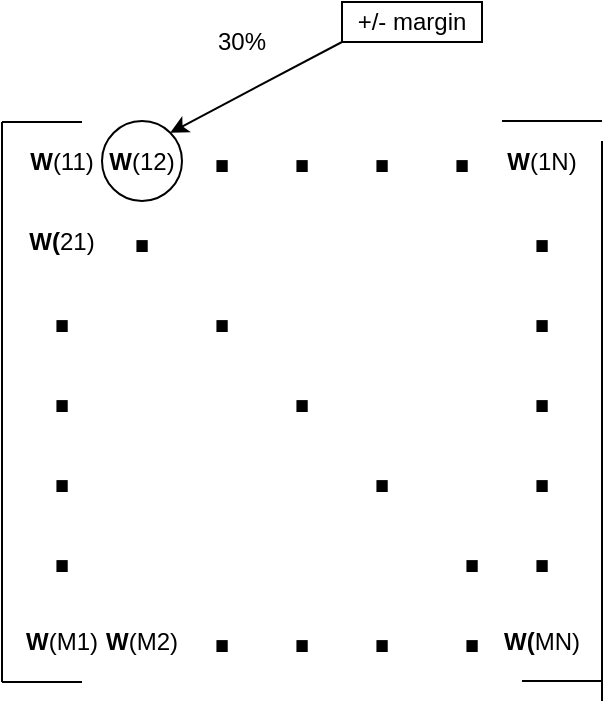<mxfile version="14.9.8" type="device"><diagram id="spedU0RaH-m2mC2FeE5h" name="Page-1"><mxGraphModel dx="868" dy="425" grid="1" gridSize="10" guides="1" tooltips="1" connect="1" arrows="1" fold="1" page="1" pageScale="1" pageWidth="850" pageHeight="1100" math="0" shadow="0"><root><mxCell id="0"/><mxCell id="1" parent="0"/><mxCell id="l7c840R-5Qsuhp-aORZ6-1" value="" style="endArrow=none;html=1;" edge="1" parent="1"><mxGeometry width="50" height="50" relative="1" as="geometry"><mxPoint x="190" y="480" as="sourcePoint"/><mxPoint x="190" y="200" as="targetPoint"/></mxGeometry></mxCell><mxCell id="l7c840R-5Qsuhp-aORZ6-2" value="" style="endArrow=none;html=1;" edge="1" parent="1"><mxGeometry width="50" height="50" relative="1" as="geometry"><mxPoint x="190" y="200" as="sourcePoint"/><mxPoint x="230" y="200" as="targetPoint"/></mxGeometry></mxCell><mxCell id="l7c840R-5Qsuhp-aORZ6-3" value="" style="endArrow=none;html=1;" edge="1" parent="1"><mxGeometry width="50" height="50" relative="1" as="geometry"><mxPoint x="190" y="480" as="sourcePoint"/><mxPoint x="230" y="480" as="targetPoint"/></mxGeometry></mxCell><mxCell id="l7c840R-5Qsuhp-aORZ6-4" value="" style="endArrow=none;html=1;" edge="1" parent="1"><mxGeometry width="50" height="50" relative="1" as="geometry"><mxPoint x="490" y="489.5" as="sourcePoint"/><mxPoint x="490" y="209.5" as="targetPoint"/></mxGeometry></mxCell><mxCell id="l7c840R-5Qsuhp-aORZ6-5" value="" style="endArrow=none;html=1;" edge="1" parent="1"><mxGeometry width="50" height="50" relative="1" as="geometry"><mxPoint x="490" y="199.5" as="sourcePoint"/><mxPoint x="440" y="199.5" as="targetPoint"/></mxGeometry></mxCell><mxCell id="l7c840R-5Qsuhp-aORZ6-6" value="" style="endArrow=none;html=1;" edge="1" parent="1"><mxGeometry width="50" height="50" relative="1" as="geometry"><mxPoint x="490" y="479.5" as="sourcePoint"/><mxPoint x="450" y="479.5" as="targetPoint"/></mxGeometry></mxCell><mxCell id="l7c840R-5Qsuhp-aORZ6-7" value="&lt;b&gt;W&lt;/b&gt;(11)" style="text;html=1;strokeColor=none;fillColor=none;align=center;verticalAlign=middle;whiteSpace=wrap;rounded=0;" vertex="1" parent="1"><mxGeometry x="200" y="210" width="40" height="20" as="geometry"/></mxCell><mxCell id="l7c840R-5Qsuhp-aORZ6-11" value="&lt;b&gt;W&lt;/b&gt;(12)" style="text;html=1;strokeColor=none;fillColor=none;align=center;verticalAlign=middle;whiteSpace=wrap;rounded=0;" vertex="1" parent="1"><mxGeometry x="240" y="210" width="40" height="20" as="geometry"/></mxCell><mxCell id="l7c840R-5Qsuhp-aORZ6-12" value="&lt;b&gt;W(&lt;/b&gt;21)" style="text;html=1;strokeColor=none;fillColor=none;align=center;verticalAlign=middle;whiteSpace=wrap;rounded=0;" vertex="1" parent="1"><mxGeometry x="200" y="250" width="40" height="20" as="geometry"/></mxCell><mxCell id="l7c840R-5Qsuhp-aORZ6-14" value="&lt;b&gt;W&lt;/b&gt;(M1)" style="text;html=1;strokeColor=none;fillColor=none;align=center;verticalAlign=middle;whiteSpace=wrap;rounded=0;" vertex="1" parent="1"><mxGeometry x="200" y="450" width="40" height="20" as="geometry"/></mxCell><mxCell id="l7c840R-5Qsuhp-aORZ6-15" value="&lt;b&gt;W(&lt;/b&gt;MN)" style="text;html=1;strokeColor=none;fillColor=none;align=center;verticalAlign=middle;whiteSpace=wrap;rounded=0;" vertex="1" parent="1"><mxGeometry x="440" y="449.5" width="40" height="20" as="geometry"/></mxCell><mxCell id="l7c840R-5Qsuhp-aORZ6-16" value="&lt;b&gt;W&lt;/b&gt;(1N)" style="text;html=1;strokeColor=none;fillColor=none;align=center;verticalAlign=middle;whiteSpace=wrap;rounded=0;" vertex="1" parent="1"><mxGeometry x="440" y="209.5" width="40" height="20" as="geometry"/></mxCell><mxCell id="l7c840R-5Qsuhp-aORZ6-18" value="&lt;b&gt;W&lt;/b&gt;(M2)" style="text;html=1;strokeColor=none;fillColor=none;align=center;verticalAlign=middle;whiteSpace=wrap;rounded=0;" vertex="1" parent="1"><mxGeometry x="240" y="450" width="40" height="20" as="geometry"/></mxCell><mxCell id="l7c840R-5Qsuhp-aORZ6-24" value="&lt;b&gt;&lt;font style=&quot;font-size: 40px&quot;&gt;.&lt;/font&gt;&lt;/b&gt;" style="text;html=1;strokeColor=none;fillColor=none;align=center;verticalAlign=middle;whiteSpace=wrap;rounded=0;" vertex="1" parent="1"><mxGeometry x="280" y="200" width="40" height="20" as="geometry"/></mxCell><mxCell id="l7c840R-5Qsuhp-aORZ6-26" value="&lt;b&gt;&lt;font style=&quot;font-size: 40px&quot;&gt;.&lt;/font&gt;&lt;/b&gt;" style="text;html=1;strokeColor=none;fillColor=none;align=center;verticalAlign=middle;whiteSpace=wrap;rounded=0;" vertex="1" parent="1"><mxGeometry x="320" y="200" width="40" height="20" as="geometry"/></mxCell><mxCell id="l7c840R-5Qsuhp-aORZ6-29" value="&lt;b&gt;&lt;font style=&quot;font-size: 40px&quot;&gt;.&lt;/font&gt;&lt;/b&gt;" style="text;html=1;strokeColor=none;fillColor=none;align=center;verticalAlign=middle;whiteSpace=wrap;rounded=0;" vertex="1" parent="1"><mxGeometry x="440" y="279.5" width="40" height="20" as="geometry"/></mxCell><mxCell id="l7c840R-5Qsuhp-aORZ6-30" value="&lt;b&gt;&lt;font style=&quot;font-size: 40px&quot;&gt;.&lt;/font&gt;&lt;/b&gt;" style="text;html=1;strokeColor=none;fillColor=none;align=center;verticalAlign=middle;whiteSpace=wrap;rounded=0;" vertex="1" parent="1"><mxGeometry x="200" y="360" width="40" height="20" as="geometry"/></mxCell><mxCell id="l7c840R-5Qsuhp-aORZ6-31" value="&lt;b&gt;&lt;font style=&quot;font-size: 40px&quot;&gt;.&lt;/font&gt;&lt;/b&gt;" style="text;html=1;strokeColor=none;fillColor=none;align=center;verticalAlign=middle;whiteSpace=wrap;rounded=0;" vertex="1" parent="1"><mxGeometry x="200" y="320" width="40" height="20" as="geometry"/></mxCell><mxCell id="l7c840R-5Qsuhp-aORZ6-32" value="&lt;b&gt;&lt;font style=&quot;font-size: 40px&quot;&gt;.&lt;/font&gt;&lt;/b&gt;" style="text;html=1;strokeColor=none;fillColor=none;align=center;verticalAlign=middle;whiteSpace=wrap;rounded=0;" vertex="1" parent="1"><mxGeometry x="200" y="280" width="40" height="20" as="geometry"/></mxCell><mxCell id="l7c840R-5Qsuhp-aORZ6-38" value="&lt;b&gt;&lt;font style=&quot;font-size: 40px&quot;&gt;.&lt;/font&gt;&lt;/b&gt;" style="text;html=1;strokeColor=none;fillColor=none;align=center;verticalAlign=middle;whiteSpace=wrap;rounded=0;" vertex="1" parent="1"><mxGeometry x="440" y="319.5" width="40" height="20" as="geometry"/></mxCell><mxCell id="l7c840R-5Qsuhp-aORZ6-39" value="&lt;b&gt;&lt;font style=&quot;font-size: 40px&quot;&gt;.&lt;/font&gt;&lt;/b&gt;" style="text;html=1;strokeColor=none;fillColor=none;align=center;verticalAlign=middle;whiteSpace=wrap;rounded=0;" vertex="1" parent="1"><mxGeometry x="440" y="359.5" width="40" height="20" as="geometry"/></mxCell><mxCell id="l7c840R-5Qsuhp-aORZ6-40" value="&lt;b&gt;&lt;font style=&quot;font-size: 40px&quot;&gt;.&lt;/font&gt;&lt;/b&gt;" style="text;html=1;strokeColor=none;fillColor=none;align=center;verticalAlign=middle;whiteSpace=wrap;rounded=0;" vertex="1" parent="1"><mxGeometry x="240" y="240" width="40" height="20" as="geometry"/></mxCell><mxCell id="l7c840R-5Qsuhp-aORZ6-41" value="&lt;b&gt;&lt;font style=&quot;font-size: 40px&quot;&gt;.&lt;/font&gt;&lt;/b&gt;" style="text;html=1;strokeColor=none;fillColor=none;align=center;verticalAlign=middle;whiteSpace=wrap;rounded=0;" vertex="1" parent="1"><mxGeometry x="280" y="280" width="40" height="20" as="geometry"/></mxCell><mxCell id="l7c840R-5Qsuhp-aORZ6-42" value="&lt;b&gt;&lt;font style=&quot;font-size: 40px&quot;&gt;.&lt;/font&gt;&lt;/b&gt;" style="text;html=1;strokeColor=none;fillColor=none;align=center;verticalAlign=middle;whiteSpace=wrap;rounded=0;" vertex="1" parent="1"><mxGeometry x="320" y="320" width="40" height="20" as="geometry"/></mxCell><mxCell id="l7c840R-5Qsuhp-aORZ6-43" value="&lt;b&gt;&lt;font style=&quot;font-size: 40px&quot;&gt;.&lt;/font&gt;&lt;/b&gt;" style="text;html=1;strokeColor=none;fillColor=none;align=center;verticalAlign=middle;whiteSpace=wrap;rounded=0;" vertex="1" parent="1"><mxGeometry x="360" y="360" width="40" height="20" as="geometry"/></mxCell><mxCell id="l7c840R-5Qsuhp-aORZ6-45" value="&lt;b&gt;&lt;font style=&quot;font-size: 40px&quot;&gt;.&lt;/font&gt;&lt;/b&gt;" style="text;html=1;strokeColor=none;fillColor=none;align=center;verticalAlign=middle;whiteSpace=wrap;rounded=0;" vertex="1" parent="1"><mxGeometry x="405" y="400" width="40" height="20" as="geometry"/></mxCell><mxCell id="l7c840R-5Qsuhp-aORZ6-49" value="&lt;b&gt;&lt;font style=&quot;font-size: 40px&quot;&gt;.&lt;/font&gt;&lt;/b&gt;" style="text;html=1;strokeColor=none;fillColor=none;align=center;verticalAlign=middle;whiteSpace=wrap;rounded=0;" vertex="1" parent="1"><mxGeometry x="360" y="200" width="40" height="20" as="geometry"/></mxCell><mxCell id="l7c840R-5Qsuhp-aORZ6-50" value="&lt;b&gt;&lt;font style=&quot;font-size: 40px&quot;&gt;.&lt;/font&gt;&lt;/b&gt;" style="text;html=1;strokeColor=none;fillColor=none;align=center;verticalAlign=middle;whiteSpace=wrap;rounded=0;" vertex="1" parent="1"><mxGeometry x="280" y="440" width="40" height="20" as="geometry"/></mxCell><mxCell id="l7c840R-5Qsuhp-aORZ6-51" value="&lt;b&gt;&lt;font style=&quot;font-size: 40px&quot;&gt;.&lt;/font&gt;&lt;/b&gt;" style="text;html=1;strokeColor=none;fillColor=none;align=center;verticalAlign=middle;whiteSpace=wrap;rounded=0;" vertex="1" parent="1"><mxGeometry x="320" y="440" width="40" height="20" as="geometry"/></mxCell><mxCell id="l7c840R-5Qsuhp-aORZ6-52" value="&lt;b&gt;&lt;font style=&quot;font-size: 40px&quot;&gt;.&lt;/font&gt;&lt;/b&gt;" style="text;html=1;strokeColor=none;fillColor=none;align=center;verticalAlign=middle;whiteSpace=wrap;rounded=0;" vertex="1" parent="1"><mxGeometry x="360" y="440" width="40" height="20" as="geometry"/></mxCell><mxCell id="l7c840R-5Qsuhp-aORZ6-57" value="&lt;b&gt;&lt;font style=&quot;font-size: 40px&quot;&gt;.&lt;/font&gt;&lt;/b&gt;" style="text;html=1;strokeColor=none;fillColor=none;align=center;verticalAlign=middle;whiteSpace=wrap;rounded=0;" vertex="1" parent="1"><mxGeometry x="400" y="200" width="40" height="20" as="geometry"/></mxCell><mxCell id="l7c840R-5Qsuhp-aORZ6-58" value="&lt;b&gt;&lt;font style=&quot;font-size: 40px&quot;&gt;.&lt;/font&gt;&lt;/b&gt;" style="text;html=1;strokeColor=none;fillColor=none;align=center;verticalAlign=middle;whiteSpace=wrap;rounded=0;" vertex="1" parent="1"><mxGeometry x="440" y="240" width="40" height="20" as="geometry"/></mxCell><mxCell id="l7c840R-5Qsuhp-aORZ6-59" value="&lt;b&gt;&lt;font style=&quot;font-size: 40px&quot;&gt;.&lt;/font&gt;&lt;/b&gt;" style="text;html=1;strokeColor=none;fillColor=none;align=center;verticalAlign=middle;whiteSpace=wrap;rounded=0;" vertex="1" parent="1"><mxGeometry x="440" y="400" width="40" height="20" as="geometry"/></mxCell><mxCell id="l7c840R-5Qsuhp-aORZ6-60" value="&lt;b&gt;&lt;font style=&quot;font-size: 40px&quot;&gt;.&lt;/font&gt;&lt;/b&gt;" style="text;html=1;strokeColor=none;fillColor=none;align=center;verticalAlign=middle;whiteSpace=wrap;rounded=0;" vertex="1" parent="1"><mxGeometry x="200" y="400" width="40" height="20" as="geometry"/></mxCell><mxCell id="l7c840R-5Qsuhp-aORZ6-61" value="&lt;b&gt;&lt;font style=&quot;font-size: 40px&quot;&gt;.&lt;/font&gt;&lt;/b&gt;" style="text;html=1;strokeColor=none;fillColor=none;align=center;verticalAlign=middle;whiteSpace=wrap;rounded=0;" vertex="1" parent="1"><mxGeometry x="405" y="440" width="40" height="20" as="geometry"/></mxCell><mxCell id="l7c840R-5Qsuhp-aORZ6-63" value="" style="ellipse;whiteSpace=wrap;html=1;aspect=fixed;fillColor=none;" vertex="1" parent="1"><mxGeometry x="240" y="199.5" width="40" height="40" as="geometry"/></mxCell><mxCell id="l7c840R-5Qsuhp-aORZ6-64" value="" style="endArrow=classic;html=1;entryX=1;entryY=0;entryDx=0;entryDy=0;" edge="1" parent="1" target="l7c840R-5Qsuhp-aORZ6-63"><mxGeometry width="50" height="50" relative="1" as="geometry"><mxPoint x="360" y="160" as="sourcePoint"/><mxPoint x="360" y="290" as="targetPoint"/></mxGeometry></mxCell><mxCell id="l7c840R-5Qsuhp-aORZ6-65" value="30%" style="text;html=1;strokeColor=none;fillColor=none;align=center;verticalAlign=middle;whiteSpace=wrap;rounded=0;" vertex="1" parent="1"><mxGeometry x="290" y="150" width="40" height="20" as="geometry"/></mxCell><mxCell id="l7c840R-5Qsuhp-aORZ6-66" value="+/- margin" style="text;html=1;fillColor=none;align=center;verticalAlign=middle;whiteSpace=wrap;rounded=0;strokeColor=#000000;" vertex="1" parent="1"><mxGeometry x="360" y="140" width="70" height="20" as="geometry"/></mxCell></root></mxGraphModel></diagram></mxfile>